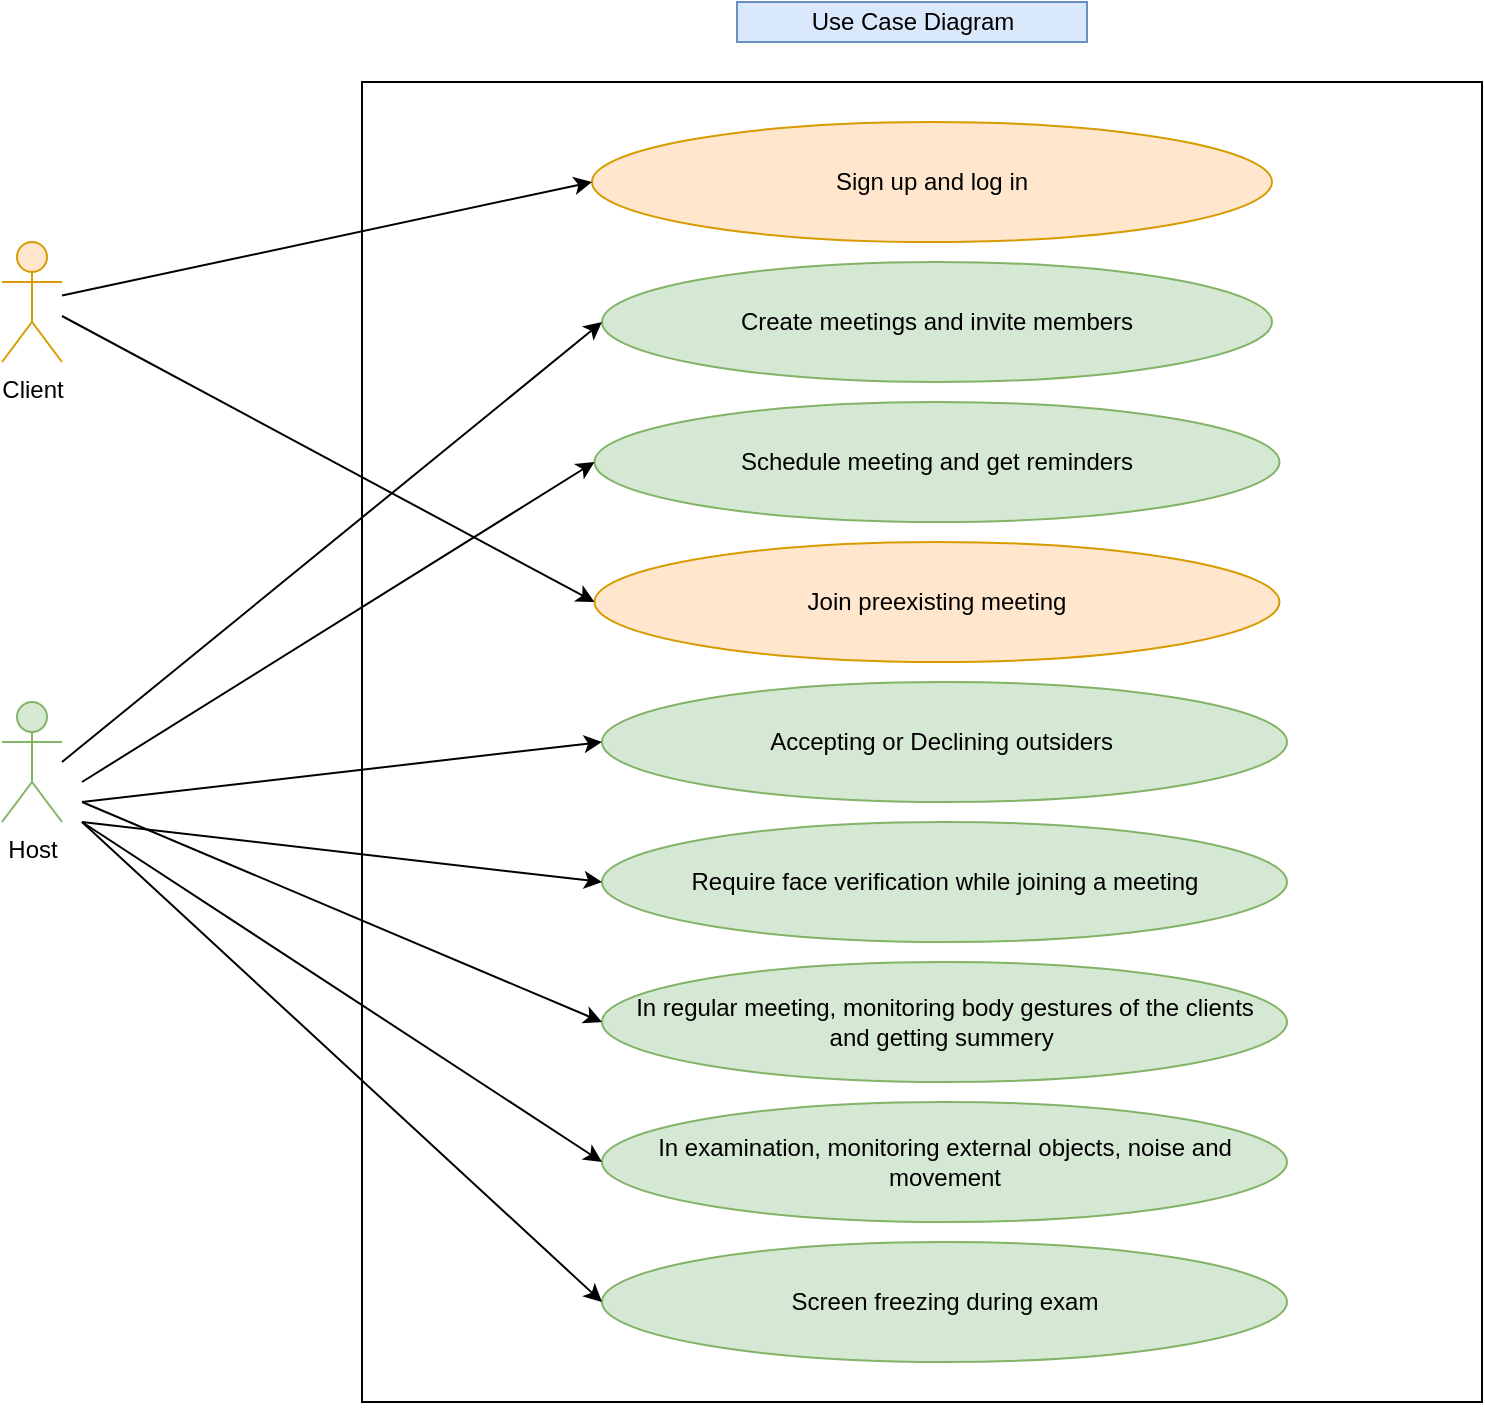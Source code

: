 <mxfile version="14.5.1" type="device"><diagram id="lamAzt7ov2q-s8yGTkil" name="Page-1"><mxGraphModel dx="1647" dy="596" grid="1" gridSize="10" guides="1" tooltips="1" connect="1" arrows="1" fold="1" page="1" pageScale="1" pageWidth="827" pageHeight="1169" math="0" shadow="0"><root><mxCell id="0"/><mxCell id="1" parent="0"/><mxCell id="oYVTPv_ds5AI8_h-F57S-1" value="" style="rounded=0;whiteSpace=wrap;html=1;" vertex="1" parent="1"><mxGeometry x="90" y="60" width="560" height="660" as="geometry"/></mxCell><mxCell id="oYVTPv_ds5AI8_h-F57S-3" value="Host" style="shape=umlActor;verticalLabelPosition=bottom;verticalAlign=top;html=1;outlineConnect=0;fillColor=#d5e8d4;strokeColor=#82b366;" vertex="1" parent="1"><mxGeometry x="-90" y="370" width="30" height="60" as="geometry"/></mxCell><mxCell id="oYVTPv_ds5AI8_h-F57S-6" value="Sign up and log in" style="ellipse;whiteSpace=wrap;html=1;fillColor=#ffe6cc;strokeColor=#d79b00;" vertex="1" parent="1"><mxGeometry x="205" y="80" width="340" height="60" as="geometry"/></mxCell><mxCell id="oYVTPv_ds5AI8_h-F57S-9" value="Create meetings and invite members" style="ellipse;whiteSpace=wrap;html=1;fillColor=#d5e8d4;strokeColor=#82b366;" vertex="1" parent="1"><mxGeometry x="210" y="150" width="335" height="60" as="geometry"/></mxCell><mxCell id="oYVTPv_ds5AI8_h-F57S-11" value="Schedule meeting and get reminders" style="ellipse;whiteSpace=wrap;html=1;fillColor=#d5e8d4;strokeColor=#82b366;" vertex="1" parent="1"><mxGeometry x="206.25" y="220" width="342.5" height="60" as="geometry"/></mxCell><mxCell id="oYVTPv_ds5AI8_h-F57S-15" value="Join preexisting meeting" style="ellipse;whiteSpace=wrap;html=1;fillColor=#ffe6cc;strokeColor=#d79b00;" vertex="1" parent="1"><mxGeometry x="206.25" y="290" width="342.5" height="60" as="geometry"/></mxCell><mxCell id="oYVTPv_ds5AI8_h-F57S-16" value="Require face verification while joining a meeting" style="ellipse;whiteSpace=wrap;html=1;fillColor=#d5e8d4;strokeColor=#82b366;" vertex="1" parent="1"><mxGeometry x="210" y="430" width="342.5" height="60" as="geometry"/></mxCell><mxCell id="oYVTPv_ds5AI8_h-F57S-17" value="In regular meeting, monitoring body gestures of the clients&lt;br&gt;and getting summery&amp;nbsp;" style="ellipse;whiteSpace=wrap;html=1;fillColor=#d5e8d4;strokeColor=#82b366;" vertex="1" parent="1"><mxGeometry x="210" y="500" width="342.5" height="60" as="geometry"/></mxCell><mxCell id="oYVTPv_ds5AI8_h-F57S-18" value="In examination, monitoring external objects, noise and movement" style="ellipse;whiteSpace=wrap;html=1;fillColor=#d5e8d4;strokeColor=#82b366;" vertex="1" parent="1"><mxGeometry x="210" y="570" width="342.5" height="60" as="geometry"/></mxCell><mxCell id="oYVTPv_ds5AI8_h-F57S-19" value="Screen freezing during exam" style="ellipse;whiteSpace=wrap;html=1;fillColor=#d5e8d4;strokeColor=#82b366;" vertex="1" parent="1"><mxGeometry x="210" y="640" width="342.5" height="60" as="geometry"/></mxCell><mxCell id="oYVTPv_ds5AI8_h-F57S-21" value="Accepting or Declining outsiders&amp;nbsp;" style="ellipse;whiteSpace=wrap;html=1;fillColor=#d5e8d4;strokeColor=#82b366;" vertex="1" parent="1"><mxGeometry x="210" y="360" width="342.5" height="60" as="geometry"/></mxCell><mxCell id="oYVTPv_ds5AI8_h-F57S-22" style="edgeStyle=orthogonalEdgeStyle;rounded=0;orthogonalLoop=1;jettySize=auto;html=1;exitX=0.5;exitY=1;exitDx=0;exitDy=0;" edge="1" parent="1" source="oYVTPv_ds5AI8_h-F57S-1" target="oYVTPv_ds5AI8_h-F57S-1"><mxGeometry relative="1" as="geometry"/></mxCell><mxCell id="oYVTPv_ds5AI8_h-F57S-24" value="Use Case Diagram" style="text;html=1;strokeColor=#6c8ebf;align=center;verticalAlign=middle;whiteSpace=wrap;rounded=0;fillColor=#dae8fc;" vertex="1" parent="1"><mxGeometry x="277.5" y="20" width="175" height="20" as="geometry"/></mxCell><mxCell id="oYVTPv_ds5AI8_h-F57S-25" value="Client" style="shape=umlActor;verticalLabelPosition=bottom;verticalAlign=top;html=1;fillColor=#ffe6cc;strokeColor=#d79b00;" vertex="1" parent="1"><mxGeometry x="-90" y="140" width="30" height="60" as="geometry"/></mxCell><mxCell id="oYVTPv_ds5AI8_h-F57S-27" value="" style="endArrow=classic;html=1;" edge="1" parent="1" source="oYVTPv_ds5AI8_h-F57S-25"><mxGeometry width="50" height="50" relative="1" as="geometry"><mxPoint x="58" y="170" as="sourcePoint"/><mxPoint x="205" y="110" as="targetPoint"/></mxGeometry></mxCell><mxCell id="oYVTPv_ds5AI8_h-F57S-29" value="" style="endArrow=classic;html=1;entryX=0;entryY=0.5;entryDx=0;entryDy=0;" edge="1" parent="1" target="oYVTPv_ds5AI8_h-F57S-15"><mxGeometry width="50" height="50" relative="1" as="geometry"><mxPoint x="-60" y="177" as="sourcePoint"/><mxPoint x="215" y="120" as="targetPoint"/></mxGeometry></mxCell><mxCell id="oYVTPv_ds5AI8_h-F57S-30" value="" style="endArrow=classic;html=1;entryX=0;entryY=0.5;entryDx=0;entryDy=0;" edge="1" parent="1" target="oYVTPv_ds5AI8_h-F57S-17"><mxGeometry width="50" height="50" relative="1" as="geometry"><mxPoint x="-50" y="420" as="sourcePoint"/><mxPoint x="210" y="543" as="targetPoint"/></mxGeometry></mxCell><mxCell id="oYVTPv_ds5AI8_h-F57S-31" value="" style="endArrow=classic;html=1;entryX=0;entryY=0.5;entryDx=0;entryDy=0;" edge="1" parent="1" target="oYVTPv_ds5AI8_h-F57S-11"><mxGeometry width="50" height="50" relative="1" as="geometry"><mxPoint x="-50" y="410" as="sourcePoint"/><mxPoint x="220" y="540" as="targetPoint"/></mxGeometry></mxCell><mxCell id="oYVTPv_ds5AI8_h-F57S-32" value="" style="endArrow=classic;html=1;entryX=0;entryY=0.5;entryDx=0;entryDy=0;" edge="1" parent="1" target="oYVTPv_ds5AI8_h-F57S-9"><mxGeometry width="50" height="50" relative="1" as="geometry"><mxPoint x="-60" y="400" as="sourcePoint"/><mxPoint x="230" y="550" as="targetPoint"/></mxGeometry></mxCell><mxCell id="oYVTPv_ds5AI8_h-F57S-33" value="" style="endArrow=classic;html=1;entryX=0;entryY=0.5;entryDx=0;entryDy=0;" edge="1" parent="1" target="oYVTPv_ds5AI8_h-F57S-21"><mxGeometry width="50" height="50" relative="1" as="geometry"><mxPoint x="-50" y="420" as="sourcePoint"/><mxPoint x="216.25" y="260" as="targetPoint"/></mxGeometry></mxCell><mxCell id="oYVTPv_ds5AI8_h-F57S-34" value="" style="endArrow=classic;html=1;entryX=0;entryY=0.5;entryDx=0;entryDy=0;" edge="1" parent="1" target="oYVTPv_ds5AI8_h-F57S-16"><mxGeometry width="50" height="50" relative="1" as="geometry"><mxPoint x="-50" y="430" as="sourcePoint"/><mxPoint x="220" y="400" as="targetPoint"/></mxGeometry></mxCell><mxCell id="oYVTPv_ds5AI8_h-F57S-35" value="" style="endArrow=classic;html=1;entryX=0;entryY=0.5;entryDx=0;entryDy=0;" edge="1" parent="1" target="oYVTPv_ds5AI8_h-F57S-18"><mxGeometry width="50" height="50" relative="1" as="geometry"><mxPoint x="-50" y="430" as="sourcePoint"/><mxPoint x="220" y="470" as="targetPoint"/></mxGeometry></mxCell><mxCell id="oYVTPv_ds5AI8_h-F57S-36" value="" style="endArrow=classic;html=1;entryX=0;entryY=0.5;entryDx=0;entryDy=0;" edge="1" parent="1" target="oYVTPv_ds5AI8_h-F57S-19"><mxGeometry width="50" height="50" relative="1" as="geometry"><mxPoint x="-50" y="430" as="sourcePoint"/><mxPoint x="230" y="480" as="targetPoint"/></mxGeometry></mxCell></root></mxGraphModel></diagram></mxfile>